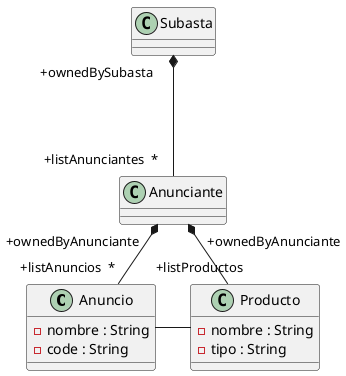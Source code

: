 @startuml
'https://plantuml.com/class-diagram

class Anuncio{
    -nombre : String
    -code : String
}
class Producto{
    -nombre : String
    -tipo : String
}


Subasta "+ownedBySubasta  " *--- "+listAnunciantes  *" Anunciante
Anunciante "+ownedByAnunciante" *-- "+listAnuncios  *"Anuncio
Anunciante "+ownedByAnunciante" *-- "+listProductos" Producto
Anuncio -r- Producto

@enduml